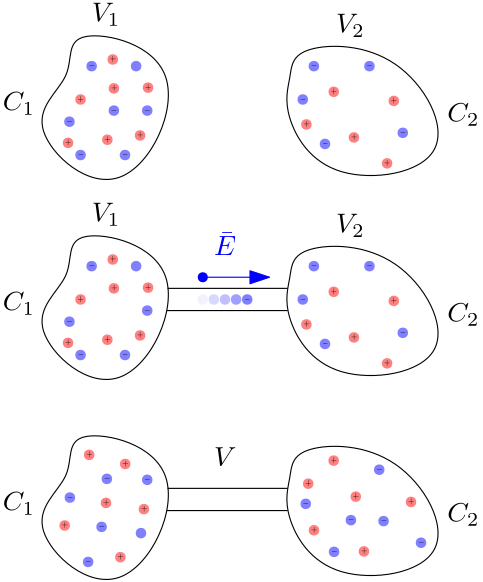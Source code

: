 <?xml version="1.0"?>
<!DOCTYPE ipe SYSTEM "ipe.dtd">
<ipe version="70218" creator="Ipe 7.2.28">
<info created="D:20241127192850" modified="D:20241224101748"/>
<ipestyle name="basic">
<symbol name="arrow/arc(spx)">
<path stroke="sym-stroke" fill="sym-stroke" pen="sym-pen">
0 0 m
-1 0.333 l
-1 -0.333 l
h
</path>
</symbol>
<symbol name="arrow/farc(spx)">
<path stroke="sym-stroke" fill="white" pen="sym-pen">
0 0 m
-1 0.333 l
-1 -0.333 l
h
</path>
</symbol>
<symbol name="arrow/ptarc(spx)">
<path stroke="sym-stroke" fill="sym-stroke" pen="sym-pen">
0 0 m
-1 0.333 l
-0.8 0 l
-1 -0.333 l
h
</path>
</symbol>
<symbol name="arrow/fptarc(spx)">
<path stroke="sym-stroke" fill="white" pen="sym-pen">
0 0 m
-1 0.333 l
-0.8 0 l
-1 -0.333 l
h
</path>
</symbol>
<symbol name="mark/circle(sx)" transformations="translations">
<path fill="sym-stroke">
0.6 0 0 0.6 0 0 e
0.4 0 0 0.4 0 0 e
</path>
</symbol>
<symbol name="mark/disk(sx)" transformations="translations">
<path fill="sym-stroke">
0.6 0 0 0.6 0 0 e
</path>
</symbol>
<symbol name="mark/fdisk(sfx)" transformations="translations">
<group>
<path fill="sym-fill">
0.5 0 0 0.5 0 0 e
</path>
<path fill="sym-stroke" fillrule="eofill">
0.6 0 0 0.6 0 0 e
0.4 0 0 0.4 0 0 e
</path>
</group>
</symbol>
<symbol name="mark/box(sx)" transformations="translations">
<path fill="sym-stroke" fillrule="eofill">
-0.6 -0.6 m
0.6 -0.6 l
0.6 0.6 l
-0.6 0.6 l
h
-0.4 -0.4 m
0.4 -0.4 l
0.4 0.4 l
-0.4 0.4 l
h
</path>
</symbol>
<symbol name="mark/square(sx)" transformations="translations">
<path fill="sym-stroke">
-0.6 -0.6 m
0.6 -0.6 l
0.6 0.6 l
-0.6 0.6 l
h
</path>
</symbol>
<symbol name="mark/fsquare(sfx)" transformations="translations">
<group>
<path fill="sym-fill">
-0.5 -0.5 m
0.5 -0.5 l
0.5 0.5 l
-0.5 0.5 l
h
</path>
<path fill="sym-stroke" fillrule="eofill">
-0.6 -0.6 m
0.6 -0.6 l
0.6 0.6 l
-0.6 0.6 l
h
-0.4 -0.4 m
0.4 -0.4 l
0.4 0.4 l
-0.4 0.4 l
h
</path>
</group>
</symbol>
<symbol name="mark/cross(sx)" transformations="translations">
<group>
<path fill="sym-stroke">
-0.43 -0.57 m
0.57 0.43 l
0.43 0.57 l
-0.57 -0.43 l
h
</path>
<path fill="sym-stroke">
-0.43 0.57 m
0.57 -0.43 l
0.43 -0.57 l
-0.57 0.43 l
h
</path>
</group>
</symbol>
<symbol name="arrow/fnormal(spx)">
<path stroke="sym-stroke" fill="white" pen="sym-pen">
0 0 m
-1 0.333 l
-1 -0.333 l
h
</path>
</symbol>
<symbol name="arrow/pointed(spx)">
<path stroke="sym-stroke" fill="sym-stroke" pen="sym-pen">
0 0 m
-1 0.333 l
-0.8 0 l
-1 -0.333 l
h
</path>
</symbol>
<symbol name="arrow/fpointed(spx)">
<path stroke="sym-stroke" fill="white" pen="sym-pen">
0 0 m
-1 0.333 l
-0.8 0 l
-1 -0.333 l
h
</path>
</symbol>
<symbol name="arrow/linear(spx)">
<path stroke="sym-stroke" pen="sym-pen">
-1 0.333 m
0 0 l
-1 -0.333 l
</path>
</symbol>
<symbol name="arrow/fdouble(spx)">
<path stroke="sym-stroke" fill="white" pen="sym-pen">
0 0 m
-1 0.333 l
-1 -0.333 l
h
-1 0 m
-2 0.333 l
-2 -0.333 l
h
</path>
</symbol>
<symbol name="arrow/double(spx)">
<path stroke="sym-stroke" fill="sym-stroke" pen="sym-pen">
0 0 m
-1 0.333 l
-1 -0.333 l
h
-1 0 m
-2 0.333 l
-2 -0.333 l
h
</path>
</symbol>
<symbol name="arrow/mid-normal(spx)">
<path stroke="sym-stroke" fill="sym-stroke" pen="sym-pen">
0.5 0 m
-0.5 0.333 l
-0.5 -0.333 l
h
</path>
</symbol>
<symbol name="arrow/mid-fnormal(spx)">
<path stroke="sym-stroke" fill="white" pen="sym-pen">
0.5 0 m
-0.5 0.333 l
-0.5 -0.333 l
h
</path>
</symbol>
<symbol name="arrow/mid-pointed(spx)">
<path stroke="sym-stroke" fill="sym-stroke" pen="sym-pen">
0.5 0 m
-0.5 0.333 l
-0.3 0 l
-0.5 -0.333 l
h
</path>
</symbol>
<symbol name="arrow/mid-fpointed(spx)">
<path stroke="sym-stroke" fill="white" pen="sym-pen">
0.5 0 m
-0.5 0.333 l
-0.3 0 l
-0.5 -0.333 l
h
</path>
</symbol>
<symbol name="arrow/mid-double(spx)">
<path stroke="sym-stroke" fill="sym-stroke" pen="sym-pen">
1 0 m
0 0.333 l
0 -0.333 l
h
0 0 m
-1 0.333 l
-1 -0.333 l
h
</path>
</symbol>
<symbol name="arrow/mid-fdouble(spx)">
<path stroke="sym-stroke" fill="white" pen="sym-pen">
1 0 m
0 0.333 l
0 -0.333 l
h
0 0 m
-1 0.333 l
-1 -0.333 l
h
</path>
</symbol>
<anglesize name="22.5 deg" value="22.5"/>
<anglesize name="30 deg" value="30"/>
<anglesize name="45 deg" value="45"/>
<anglesize name="60 deg" value="60"/>
<anglesize name="90 deg" value="90"/>
<arrowsize name="large" value="10"/>
<arrowsize name="small" value="5"/>
<arrowsize name="tiny" value="3"/>
<color name="blue" value="0 0 1"/>
<color name="brown" value="0.647 0.165 0.165"/>
<color name="darkblue" value="0 0 0.545"/>
<color name="darkcyan" value="0 0.545 0.545"/>
<color name="darkgray" value="0.663"/>
<color name="darkgreen" value="0 0.392 0"/>
<color name="darkmagenta" value="0.545 0 0.545"/>
<color name="darkorange" value="1 0.549 0"/>
<color name="darkred" value="0.545 0 0"/>
<color name="gold" value="1 0.843 0"/>
<color name="gray" value="0.745"/>
<color name="green" value="0 1 0"/>
<color name="lightblue" value="0.678 0.847 0.902"/>
<color name="lightcyan" value="0.878 1 1"/>
<color name="lightgray" value="0.827"/>
<color name="lightgreen" value="0.565 0.933 0.565"/>
<color name="lightyellow" value="1 1 0.878"/>
<color name="navy" value="0 0 0.502"/>
<color name="orange" value="1 0.647 0"/>
<color name="pink" value="1 0.753 0.796"/>
<color name="purple" value="0.627 0.125 0.941"/>
<color name="red" value="1 0 0"/>
<color name="seagreen" value="0.18 0.545 0.341"/>
<color name="turquoise" value="0.251 0.878 0.816"/>
<color name="violet" value="0.933 0.51 0.933"/>
<color name="yellow" value="1 1 0"/>
<dashstyle name="dash dot dotted" value="[4 2 1 2 1 2] 0"/>
<dashstyle name="dash dotted" value="[4 2 1 2] 0"/>
<dashstyle name="dashed" value="[4] 0"/>
<dashstyle name="dotted" value="[1 3] 0"/>
<gridsize name="10 pts (~3.5 mm)" value="10"/>
<gridsize name="14 pts (~5 mm)" value="14"/>
<gridsize name="16 pts (~6 mm)" value="16"/>
<gridsize name="20 pts (~7 mm)" value="20"/>
<gridsize name="28 pts (~10 mm)" value="28"/>
<gridsize name="32 pts (~12 mm)" value="32"/>
<gridsize name="4 pts" value="4"/>
<gridsize name="56 pts (~20 mm)" value="56"/>
<gridsize name="8 pts (~3 mm)" value="8"/>
<opacity name="10%" value="0.1"/>
<opacity name="30%" value="0.3"/>
<opacity name="50%" value="0.5"/>
<opacity name="75%" value="0.75"/>
<pen name="fat" value="1.2"/>
<pen name="heavier" value="0.8"/>
<pen name="ultrafat" value="2"/>
<symbolsize name="large" value="5"/>
<symbolsize name="small" value="2"/>
<symbolsize name="tiny" value="1.1"/>
<textsize name="Huge" value="\Huge"/>
<textsize name="LARGE" value="\LARGE"/>
<textsize name="Large" value="\Large"/>
<textsize name="footnote" value="\footnotesize"/>
<textsize name="huge" value="\huge"/>
<textsize name="large" value="\large"/>
<textsize name="script" value="\scriptsize"/>
<textsize name="small" value="\small"/>
<textsize name="tiny" value="\tiny"/>
<textstyle name="center" begin="\begin{center}" end="\end{center}"/>
<textstyle name="item" begin="\begin{itemize}\item{}" end="\end{itemize}"/>
<textstyle name="itemize" begin="\begin{itemize}" end="\end{itemize}"/>
<tiling name="falling" angle="-60" step="4" width="1"/>
<tiling name="rising" angle="30" step="4" width="1"/>
</ipestyle>
<page>
<layer name="alpha"/>
<view layers="alpha" active="alpha"/>
<path layer="alpha" stroke="0" opacity="10%" stroke-opacity="opaque">
184 736
160 720
200 684
228 744
176 756 u
</path>
<path matrix="1 0 0 1 -36 4" stroke="0" opacity="10%" stroke-opacity="opaque">
308 692
360 700
336 744
296 744
296 732
292 720 u
</path>
<text matrix="1 0 0 1 -36 -36" transformations="translations" pos="192 760" stroke="0" type="label" width="11.59" height="6.812" depth="1.49" valign="baseline" style="math">C_1</text>
<text matrix="1 0 0 1 124 -40" transformations="translations" pos="192 760" stroke="0" type="label" width="11.59" height="6.812" depth="1.49" valign="baseline" style="math">C_2</text>
<text matrix="1 0 0 1 84 -8" transformations="translations" pos="192 760" stroke="0" type="label" width="10.281" height="6.812" depth="1.49" valign="baseline" style="math">V_2</text>
<text matrix="1 0 0 1 -4 -4" transformations="translations" pos="192 760" stroke="0" type="label" width="10.281" height="6.812" depth="1.49" valign="baseline" style="math">V_1</text>
<path matrix="1 0 0 1 0 -72" stroke="0" opacity="10%" stroke-opacity="opaque">
184 736
160 720
200 684
228 744
176 756 u
</path>
<path matrix="1 0 0 1 -36 -68" stroke="0" opacity="10%" stroke-opacity="opaque">
308 692
360 700
336 744
296 744
296 732
292 720 u
</path>
<text matrix="1 0 0 1 -36 -108" transformations="translations" pos="192 760" stroke="0" type="label" width="11.59" height="6.812" depth="1.49" valign="baseline" style="math">C_1</text>
<text matrix="1 0 0 1 124 -112" transformations="translations" pos="192 760" stroke="0" type="label" width="11.59" height="6.812" depth="1.49" valign="baseline" style="math">C_2</text>
<text matrix="1 0 0 1 84 -80" transformations="translations" pos="192 760" stroke="0" type="label" width="10.281" height="6.812" depth="1.49" valign="baseline" style="math">V_2</text>
<text matrix="1 0 0 1 -4 -76" transformations="translations" pos="192 760" stroke="0" type="label" width="10.281" height="6.812" depth="1.49" valign="baseline" style="math">V_1</text>
<path matrix="1 0 0 1 0 -144" stroke="0" opacity="10%" stroke-opacity="opaque">
184 736
160 720
200 684
228 744
176 756 u
</path>
<path matrix="1 0 0 1 -36 -140" stroke="0" opacity="10%" stroke-opacity="opaque">
308 692
360 700
336 744
296 744
296 732
292 720 u
</path>
<text matrix="1 0 0 1 -36 -180" transformations="translations" pos="192 760" stroke="0" type="label" width="11.59" height="6.812" depth="1.49" valign="baseline" style="math">C_1</text>
<text matrix="1 0 0 1 124 -184" transformations="translations" pos="192 760" stroke="0" type="label" width="11.59" height="6.812" depth="1.49" valign="baseline" style="math">C_2</text>
<text matrix="1 0 0 1 40 -164" transformations="translations" pos="192 760" stroke="0" type="label" width="8.025" height="6.808" depth="0" valign="baseline" style="math">V</text>
<path matrix="1.08628 0 -0.526249 1.08628 323.559 -56.2532" stroke="0">
216 652 m
256 652 l
</path>
<path matrix="1.08073 0 0 1.08073 -18.1077 -53.2785" stroke="0">
216 660 m
256 660 l
</path>
<path matrix="1.08628 0 -0.526249 1.08628 323.559 -128.253" stroke="0">
216 652 m
256 652 l
</path>
<path matrix="1.08073 0 0 1.08073 -18.1077 -125.279" stroke="0">
216 660 m
256 660 l
</path>
<use matrix="1 0 0 1 0 8" name="mark/disk(sx)" pos="228 656" size="normal" stroke="0 0 1"/>
<path matrix="1 0 0 1 0 8" stroke="0 0 1" arrow="normal/normal">
228 656 m
252 656 l
</path>
<text matrix="1 0 0 1 40 -88" transformations="translations" pos="192 760" stroke="0 0 1" type="label" width="7.929" height="8.175" depth="0" valign="baseline" style="math">\bar E</text>
<path fill="0.502 0.502 1">
1.89035 0 0 1.89035 188 740 e
</path>
<text matrix="0.471732 0 0 0.471732 99.3628 391" pos="188 740" stroke="black" type="label" width="5.396" height="3.321" depth="0.83" halign="center" valign="center" size="tiny" style="math">-</text>
<path matrix="1 0 0 1 16 0" fill="0.502 0.502 1">
1.89035 0 0 1.89035 188 740 e
</path>
<text matrix="0.471732 0 0 0.471732 115.363 391" pos="188 740" stroke="black" type="label" width="5.396" height="3.321" depth="0.83" halign="center" valign="center" size="tiny" style="math">-</text>
<path matrix="1 0 0 1 -8 -20" fill="0.502 0.502 1">
1.89035 0 0 1.89035 188 740 e
</path>
<text matrix="0.471732 0 0 0.471732 91.3628 371" pos="188 740" stroke="black" type="label" width="5.396" height="3.321" depth="0.83" halign="center" valign="center" size="tiny" style="math">-</text>
<path matrix="1 0 0 1 12 -32" fill="0.502 0.502 1">
1.89035 0 0 1.89035 188 740 e
</path>
<text matrix="0.471732 0 0 0.471732 111.363 359" pos="188 740" stroke="black" type="label" width="5.396" height="3.321" depth="0.83" halign="center" valign="center" size="tiny" style="math">-</text>
<path matrix="1 0 0 1 80 0" fill="0.502 0.502 1">
1.89035 0 0 1.89035 188 740 e
</path>
<text matrix="0.471732 0 0 0.471732 179.363 391" pos="188 740" stroke="black" type="label" width="5.396" height="3.321" depth="0.83" halign="center" valign="center" size="tiny" style="math">-</text>
<path matrix="1 0 0 1 76 -12" fill="0.502 0.502 1">
1.89035 0 0 1.89035 188 740 e
</path>
<text matrix="0.471732 0 0 0.471732 175.363 379" pos="188 740" stroke="black" type="label" width="5.396" height="3.321" depth="0.83" halign="center" valign="center" size="tiny" style="math">-</text>
<path matrix="1 0 0 1 84 -28" fill="0.502 0.502 1">
1.89035 0 0 1.89035 188 740 e
</path>
<text matrix="0.471732 0 0 0.471732 183.363 363" pos="188 740" stroke="black" type="label" width="5.396" height="3.321" depth="0.83" halign="center" valign="center" size="tiny" style="math">-</text>
<path matrix="1 0 0 1 112 -24" fill="0.502 0.502 1">
1.89035 0 0 1.89035 188 740 e
</path>
<text matrix="0.471732 0 0 0.471732 211.363 367" pos="188 740" stroke="black" type="label" width="5.396" height="3.321" depth="0.83" halign="center" valign="center" size="tiny" style="math">-</text>
<path matrix="1 0 0 1 100 0" fill="0.502 0.502 1">
1.89035 0 0 1.89035 188 740 e
</path>
<text matrix="0.471732 0 0 0.471732 199.363 391" pos="188 740" stroke="black" type="label" width="5.396" height="3.321" depth="0.83" halign="center" valign="center" size="tiny" style="math">-</text>
<path matrix="1 0 0 1 20 -16" fill="0.502 0.502 1">
1.89035 0 0 1.89035 188 740 e
</path>
<text matrix="0.471732 0 0 0.471732 119.363 375" pos="188 740" stroke="black" type="label" width="5.396" height="3.321" depth="0.83" halign="center" valign="center" size="tiny" style="math">-</text>
<path matrix="1 0 0 1 8 -16" fill="0.502 0.502 1">
1.89035 0 0 1.89035 188 740 e
</path>
<text matrix="0.471732 0 0 0.471732 107.363 375" pos="188 740" stroke="black" type="label" width="5.396" height="3.321" depth="0.83" halign="center" valign="center" size="tiny" style="math">-</text>
<path matrix="1 0 0 1 -4 -32" fill="0.502 0.502 1">
1.89035 0 0 1.89035 188 740 e
</path>
<text matrix="0.471732 0 0 0.471732 95.363 359" pos="188 740" stroke="black" type="label" width="5.396" height="3.321" depth="0.83" halign="center" valign="center" size="tiny" style="math">-</text>
<path matrix="1 0 0 1 -4 -12" fill="1 0.502 0.502">
1.89035 0 0 1.89035 188 740 e
</path>
<text matrix="0.471732 0 0 0.471732 95.363 379" pos="188 740" stroke="black" type="label" width="5.12" height="3.321" depth="0.83" halign="center" valign="center" size="tiny" style="math">+</text>
<path matrix="1 0 0 1 8 -8" fill="1 0.502 0.502">
1.89035 0 0 1.89035 188 740 e
</path>
<text matrix="0.471732 0 0 0.471732 107.363 383" pos="188 740" stroke="black" type="label" width="5.12" height="3.321" depth="0.83" halign="center" valign="center" size="tiny" style="math">+</text>
<path matrix="1 0 0 1 7.58668 2.40565" fill="1 0.502 0.502">
1.89035 0 0 1.89035 188 740 e
</path>
<text matrix="0.471732 0 0 0.471732 106.95 393.406" pos="188 740" stroke="black" type="label" width="5.12" height="3.321" depth="0.83" halign="center" valign="center" size="tiny" style="math">+</text>
<path matrix="1 0 0 1 20.2918 -7.73792" fill="1 0.502 0.502">
1.89035 0 0 1.89035 188 740 e
</path>
<text matrix="0.471732 0 0 0.471732 119.655 383.262" pos="188 740" stroke="black" type="label" width="5.12" height="3.321" depth="0.83" halign="center" valign="center" size="tiny" style="math">+</text>
<path matrix="1 0 0 1 17.4229 -24.9513" fill="1 0.502 0.502">
1.89035 0 0 1.89035 188 740 e
</path>
<text matrix="0.471732 0 0 0.471732 116.786 366.049" pos="188 740" stroke="black" type="label" width="5.12" height="3.321" depth="0.83" halign="center" valign="center" size="tiny" style="math">+</text>
<path matrix="1 0 0 1 5.63994 -26.4882" fill="1 0.502 0.502">
1.89035 0 0 1.89035 188 740 e
</path>
<text matrix="0.471732 0 0 0.471732 105.003 364.512" pos="188 740" stroke="black" type="label" width="5.12" height="3.321" depth="0.83" halign="center" valign="center" size="tiny" style="math">+</text>
<path matrix="1 0 0 1 -8.49959 -27.6152" fill="1 0.502 0.502">
1.89035 0 0 1.89035 188 740 e
</path>
<text matrix="0.471732 0 0 0.471732 90.8634 363.385" pos="188 740" stroke="black" type="label" width="5.12" height="3.321" depth="0.83" halign="center" valign="center" size="tiny" style="math">+</text>
<path matrix="1 0 0 1 87.156 -9.2297" fill="1 0.502 0.502">
1.89035 0 0 1.89035 188 740 e
</path>
<text matrix="0.471732 0 0 0.471732 186.519 381.77" pos="188 740" stroke="black" type="label" width="5.12" height="3.321" depth="0.83" halign="center" valign="center" size="tiny" style="math">+</text>
<path matrix="1 0 0 1 94.4191 -25.658" fill="1 0.502 0.502">
1.89035 0 0 1.89035 188 740 e
</path>
<text matrix="0.471732 0 0 0.471732 193.782 365.342" pos="188 740" stroke="black" type="label" width="5.12" height="3.321" depth="0.83" halign="center" valign="center" size="tiny" style="math">+</text>
<path matrix="1 0 0 1 108.772 -12.5154" fill="1 0.502 0.502">
1.89035 0 0 1.89035 188 740 e
</path>
<text matrix="0.471732 0 0 0.471732 208.135 378.485" pos="188 740" stroke="black" type="label" width="5.12" height="3.321" depth="0.83" halign="center" valign="center" size="tiny" style="math">+</text>
<path matrix="1 0 0 1 106.351 -34.9962" fill="1 0.502 0.502">
1.89035 0 0 1.89035 188 740 e
</path>
<text matrix="0.471732 0 0 0.471732 205.714 356.004" pos="188 740" stroke="black" type="label" width="5.12" height="3.321" depth="0.83" halign="center" valign="center" size="tiny" style="math">+</text>
<path matrix="1 0 0 1 77.2991 -20.9889" fill="1 0.502 0.502">
1.89035 0 0 1.89035 188 740 e
</path>
<text matrix="0.471732 0 0 0.471732 176.662 370.011" pos="188 740" stroke="black" type="label" width="5.12" height="3.321" depth="0.83" halign="center" valign="center" size="tiny" style="math">+</text>
<path matrix="1 0 0 1 0 -72" fill="0.502 0.502 1">
1.89035 0 0 1.89035 188 740 e
</path>
<text matrix="0.471732 0 0 0.471732 99.3628 319" pos="188 740" stroke="black" type="label" width="5.396" height="3.321" depth="0.83" halign="center" valign="center" size="tiny" style="math">-</text>
<path matrix="1 0 0 1 16 -72" fill="0.502 0.502 1">
1.89035 0 0 1.89035 188 740 e
</path>
<text matrix="0.471732 0 0 0.471732 115.363 319" pos="188 740" stroke="black" type="label" width="5.396" height="3.321" depth="0.83" halign="center" valign="center" size="tiny" style="math">-</text>
<path matrix="1 0 0 1 -8 -92" fill="0.502 0.502 1">
1.89035 0 0 1.89035 188 740 e
</path>
<text matrix="0.471732 0 0 0.471732 91.3628 299" pos="188 740" stroke="black" type="label" width="5.396" height="3.321" depth="0.83" halign="center" valign="center" size="tiny" style="math">-</text>
<path matrix="1 0 0 1 12 -104" fill="0.502 0.502 1">
1.89035 0 0 1.89035 188 740 e
</path>
<text matrix="0.471732 0 0 0.471732 111.363 287" pos="188 740" stroke="black" type="label" width="5.396" height="3.321" depth="0.83" halign="center" valign="center" size="tiny" style="math">-</text>
<path matrix="1 0 0 1 80 -72" fill="0.502 0.502 1">
1.89035 0 0 1.89035 188 740 e
</path>
<text matrix="0.471732 0 0 0.471732 179.363 319" pos="188 740" stroke="black" type="label" width="5.396" height="3.321" depth="0.83" halign="center" valign="center" size="tiny" style="math">-</text>
<path matrix="1 0 0 1 76 -84" fill="0.502 0.502 1">
1.89035 0 0 1.89035 188 740 e
</path>
<text matrix="0.471732 0 0 0.471732 175.363 307" pos="188 740" stroke="black" type="label" width="5.396" height="3.321" depth="0.83" halign="center" valign="center" size="tiny" style="math">-</text>
<path matrix="1 0 0 1 84 -100" fill="0.502 0.502 1">
1.89035 0 0 1.89035 188 740 e
</path>
<text matrix="0.471732 0 0 0.471732 183.363 291" pos="188 740" stroke="black" type="label" width="5.396" height="3.321" depth="0.83" halign="center" valign="center" size="tiny" style="math">-</text>
<path matrix="1 0 0 1 112 -96" fill="0.502 0.502 1">
1.89035 0 0 1.89035 188 740 e
</path>
<text matrix="0.471732 0 0 0.471732 211.363 295" pos="188 740" stroke="black" type="label" width="5.396" height="3.321" depth="0.83" halign="center" valign="center" size="tiny" style="math">-</text>
<path matrix="1 0 0 1 100 -72" fill="0.502 0.502 1">
1.89035 0 0 1.89035 188 740 e
</path>
<text matrix="0.471732 0 0 0.471732 199.363 319" pos="188 740" stroke="black" type="label" width="5.396" height="3.321" depth="0.83" halign="center" valign="center" size="tiny" style="math">-</text>
<path matrix="1 0 0 1 20 -88" fill="0.502 0.502 1">
1.89035 0 0 1.89035 188 740 e
</path>
<text matrix="0.471732 0 0 0.471732 119.363 303" pos="188 740" stroke="black" type="label" width="5.396" height="3.321" depth="0.83" halign="center" valign="center" size="tiny" style="math">-</text>
<path matrix="1 0 0 1 -4 -104" fill="0.502 0.502 1">
1.89035 0 0 1.89035 188 740 e
</path>
<text matrix="0.471732 0 0 0.471732 95.363 287" pos="188 740" stroke="black" type="label" width="5.396" height="3.321" depth="0.83" halign="center" valign="center" size="tiny" style="math">-</text>
<path matrix="1 0 0 1 -4 -84" fill="1 0.502 0.502">
1.89035 0 0 1.89035 188 740 e
</path>
<text matrix="0.471732 0 0 0.471732 95.363 307" pos="188 740" stroke="black" type="label" width="5.12" height="3.321" depth="0.83" halign="center" valign="center" size="tiny" style="math">+</text>
<path matrix="1 0 0 1 8 -80" fill="1 0.502 0.502">
1.89035 0 0 1.89035 188 740 e
</path>
<text matrix="0.471732 0 0 0.471732 107.363 311" pos="188 740" stroke="black" type="label" width="5.12" height="3.321" depth="0.83" halign="center" valign="center" size="tiny" style="math">+</text>
<path matrix="1 0 0 1 7.58668 -69.5944" fill="1 0.502 0.502">
1.89035 0 0 1.89035 188 740 e
</path>
<text matrix="0.471732 0 0 0.471732 106.95 321.406" pos="188 740" stroke="black" type="label" width="5.12" height="3.321" depth="0.83" halign="center" valign="center" size="tiny" style="math">+</text>
<path matrix="1 0 0 1 20.2918 -79.7379" fill="1 0.502 0.502">
1.89035 0 0 1.89035 188 740 e
</path>
<text matrix="0.471732 0 0 0.471732 119.655 311.262" pos="188 740" stroke="black" type="label" width="5.12" height="3.321" depth="0.83" halign="center" valign="center" size="tiny" style="math">+</text>
<path matrix="1 0 0 1 17.4229 -96.9513" fill="1 0.502 0.502">
1.89035 0 0 1.89035 188 740 e
</path>
<text matrix="0.471732 0 0 0.471732 116.786 294.049" pos="188 740" stroke="black" type="label" width="5.12" height="3.321" depth="0.83" halign="center" valign="center" size="tiny" style="math">+</text>
<path matrix="1 0 0 1 5.63994 -98.4882" fill="1 0.502 0.502">
1.89035 0 0 1.89035 188 740 e
</path>
<text matrix="0.471732 0 0 0.471732 105.003 292.512" pos="188 740" stroke="black" type="label" width="5.12" height="3.321" depth="0.83" halign="center" valign="center" size="tiny" style="math">+</text>
<path matrix="1 0 0 1 -8.49959 -99.6152" fill="1 0.502 0.502">
1.89035 0 0 1.89035 188 740 e
</path>
<text matrix="0.471732 0 0 0.471732 90.8634 291.385" pos="188 740" stroke="black" type="label" width="5.12" height="3.321" depth="0.83" halign="center" valign="center" size="tiny" style="math">+</text>
<path matrix="1 0 0 1 87.156 -81.2297" fill="1 0.502 0.502">
1.89035 0 0 1.89035 188 740 e
</path>
<text matrix="0.471732 0 0 0.471732 186.519 309.77" pos="188 740" stroke="black" type="label" width="5.12" height="3.321" depth="0.83" halign="center" valign="center" size="tiny" style="math">+</text>
<path matrix="1 0 0 1 94.4191 -97.658" fill="1 0.502 0.502">
1.89035 0 0 1.89035 188 740 e
</path>
<text matrix="0.471732 0 0 0.471732 193.782 293.342" pos="188 740" stroke="black" type="label" width="5.12" height="3.321" depth="0.83" halign="center" valign="center" size="tiny" style="math">+</text>
<path matrix="1 0 0 1 108.772 -84.5154" fill="1 0.502 0.502">
1.89035 0 0 1.89035 188 740 e
</path>
<text matrix="0.471732 0 0 0.471732 208.135 306.485" pos="188 740" stroke="black" type="label" width="5.12" height="3.321" depth="0.83" halign="center" valign="center" size="tiny" style="math">+</text>
<path matrix="1 0 0 1 106.351 -106.996" fill="1 0.502 0.502">
1.89035 0 0 1.89035 188 740 e
</path>
<text matrix="0.471732 0 0 0.471732 205.714 284.004" pos="188 740" stroke="black" type="label" width="5.12" height="3.321" depth="0.83" halign="center" valign="center" size="tiny" style="math">+</text>
<path matrix="1 0 0 1 77.2991 -92.9889" fill="1 0.502 0.502">
1.89035 0 0 1.89035 188 740 e
</path>
<text matrix="0.471732 0 0 0.471732 176.662 298.011" pos="188 740" stroke="black" type="label" width="5.12" height="3.321" depth="0.83" halign="center" valign="center" size="tiny" style="math">+</text>
<path matrix="1 0 0 1 -0.900615 -139.934" fill="1 0.502 0.502">
1.89035 0 0 1.89035 188 740 e
</path>
<text matrix="0.471732 0 0 0.471732 98.4623 251.066" pos="188 740" stroke="black" type="label" width="5.12" height="3.321" depth="0.83" halign="center" valign="center" size="tiny" style="math">+</text>
<path matrix="1 0 0 1 12.0691 -143.22" fill="1 0.502 0.502">
1.89035 0 0 1.89035 188 740 e
</path>
<text matrix="0.471732 0 0 0.471732 111.432 247.78" pos="188 740" stroke="black" type="label" width="5.12" height="3.321" depth="0.83" halign="center" valign="center" size="tiny" style="math">+</text>
<path matrix="1 0 0 1 18.8133 -159.475" fill="1 0.502 0.502">
1.89035 0 0 1.89035 188 740 e
</path>
<text matrix="0.471732 0 0 0.471732 118.176 231.525" pos="188 740" stroke="black" type="label" width="5.12" height="3.321" depth="0.83" halign="center" valign="center" size="tiny" style="math">+</text>
<path matrix="1 0 0 1 10.3398 -176.768" fill="1 0.502 0.502">
1.89035 0 0 1.89035 188 740 e
</path>
<text matrix="0.471732 0 0 0.471732 109.703 214.232" pos="188 740" stroke="black" type="label" width="5.12" height="3.321" depth="0.83" halign="center" valign="center" size="tiny" style="math">+</text>
<path matrix="1 0 0 1 -9.72001 -165.355" fill="1 0.502 0.502">
1.89035 0 0 1.89035 188 740 e
</path>
<text matrix="0.471732 0 0 0.471732 89.6429 225.645" pos="188 740" stroke="black" type="label" width="5.12" height="3.321" depth="0.83" halign="center" valign="center" size="tiny" style="math">+</text>
<path matrix="1 0 0 1 5.15191 -157.227" fill="1 0.502 0.502">
1.89035 0 0 1.89035 188 740 e
</path>
<text matrix="0.471732 0 0 0.471732 104.515 233.773" pos="188 740" stroke="black" type="label" width="5.12" height="3.321" depth="0.83" halign="center" valign="center" size="tiny" style="math">+</text>
<path matrix="1 0 0 1 87.1204 -142.01" fill="1 0.502 0.502">
1.89035 0 0 1.89035 188 740 e
</path>
<text matrix="0.471732 0 0 0.471732 186.483 248.99" pos="188 740" stroke="black" type="label" width="5.12" height="3.321" depth="0.83" halign="center" valign="center" size="tiny" style="math">+</text>
<path matrix="1 0 0 1 77.9551 -150.31" fill="1 0.502 0.502">
1.89035 0 0 1.89035 188 740 e
</path>
<text matrix="0.471732 0 0 0.471732 177.318 240.69" pos="188 740" stroke="black" type="label" width="5.12" height="3.321" depth="0.83" halign="center" valign="center" size="tiny" style="math">+</text>
<path matrix="1 0 0 1 80.0303 -167.084" fill="1 0.502 0.502">
1.89035 0 0 1.89035 188 740 e
</path>
<text matrix="0.471732 0 0 0.471732 179.393 223.916" pos="188 740" stroke="black" type="label" width="5.12" height="3.321" depth="0.83" halign="center" valign="center" size="tiny" style="math">+</text>
<path matrix="1 0 0 1 95.0752 -154.979" fill="1 0.502 0.502">
1.89035 0 0 1.89035 188 740 e
</path>
<text matrix="0.471732 0 0 0.471732 194.438 236.021" pos="188 740" stroke="black" type="label" width="5.12" height="3.321" depth="0.83" halign="center" valign="center" size="tiny" style="math">+</text>
<path matrix="1 0 0 1 114.962 -156.882" fill="1 0.502 0.502">
1.89035 0 0 1.89035 188 740 e
</path>
<text matrix="0.471732 0 0 0.471732 214.325 234.118" pos="188 740" stroke="black" type="label" width="5.12" height="3.321" depth="0.83" halign="center" valign="center" size="tiny" style="math">+</text>
<path matrix="1 0 0 1 98.0149 -174.693" fill="1 0.502 0.502">
1.89035 0 0 1.89035 188 740 e
</path>
<text matrix="0.471732 0 0 0.471732 197.378 216.307" pos="188 740" stroke="black" type="label" width="5.12" height="3.321" depth="0.83" halign="center" valign="center" size="tiny" style="math">+</text>
<path matrix="1 0 0 1 118.571 -171.57" fill="0.502 0.502 1">
1.89035 0 0 1.89035 188 740 e
</path>
<text matrix="0.471732 0 0 0.471732 217.934 219.43" pos="188 740" stroke="black" type="label" width="5.396" height="3.321" depth="0.83" halign="center" valign="center" size="tiny" style="math">-</text>
<path matrix="1 0 0 1 105.083 -163.788" fill="0.502 0.502 1">
1.89035 0 0 1.89035 188 740 e
</path>
<text matrix="0.471732 0 0 0.471732 204.446 227.212" pos="188 740" stroke="black" type="label" width="5.396" height="3.321" depth="0.83" halign="center" valign="center" size="tiny" style="math">-</text>
<path matrix="1 0 0 1 103.526 -145.284" fill="0.502 0.502 1">
1.89035 0 0 1.89035 188 740 e
</path>
<text matrix="0.471732 0 0 0.471732 202.889 245.716" pos="188 740" stroke="black" type="label" width="5.396" height="3.321" depth="0.83" halign="center" valign="center" size="tiny" style="math">-</text>
<path matrix="1 0 0 1 87.2709 -174.855" fill="0.502 0.502 1">
1.89035 0 0 1.89035 188 740 e
</path>
<text matrix="0.471732 0 0 0.471732 186.634 216.145" pos="188 740" stroke="black" type="label" width="5.396" height="3.321" depth="0.83" halign="center" valign="center" size="tiny" style="math">-</text>
<path matrix="1 0 0 1 93.3234 -163.442" fill="0.502 0.502 1">
1.89035 0 0 1.89035 188 740 e
</path>
<text matrix="0.471732 0 0 0.471732 192.686 227.558" pos="188 740" stroke="black" type="label" width="5.396" height="3.321" depth="0.83" halign="center" valign="center" size="tiny" style="math">-</text>
<path matrix="1 0 0 1 77.068 -157.562" fill="0.502 0.502 1">
1.89035 0 0 1.89035 188 740 e
</path>
<text matrix="0.471732 0 0 0.471732 176.431 233.438" pos="188 740" stroke="black" type="label" width="5.396" height="3.321" depth="0.83" halign="center" valign="center" size="tiny" style="math">-</text>
<path matrix="1 0 0 1 17.7533 -168.111" fill="0.502 0.502 1">
1.89035 0 0 1.89035 188 740 e
</path>
<text matrix="0.471732 0 0 0.471732 117.116 222.889" pos="188 740" stroke="black" type="label" width="5.396" height="3.321" depth="0.83" halign="center" valign="center" size="tiny" style="math">-</text>
<path matrix="1 0 0 1 3.57308 -165.863" fill="0.502 0.502 1">
1.89035 0 0 1.89035 188 740 e
</path>
<text matrix="0.471732 0 0 0.471732 102.936 225.137" pos="188 740" stroke="black" type="label" width="5.396" height="3.321" depth="0.83" halign="center" valign="center" size="tiny" style="math">-</text>
<path matrix="1 0 0 1 -1.26894 -178.487" fill="0.502 0.502 1">
1.89035 0 0 1.89035 188 740 e
</path>
<text matrix="0.471732 0 0 0.471732 98.0941 212.513" pos="188 740" stroke="black" type="label" width="5.396" height="3.321" depth="0.83" halign="center" valign="center" size="tiny" style="math">-</text>
<path matrix="1 0 0 1 -7.84025 -155.314" fill="0.502 0.502 1">
1.89035 0 0 1.89035 188 740 e
</path>
<text matrix="0.471732 0 0 0.471732 91.5227 235.686" pos="188 740" stroke="black" type="label" width="5.396" height="3.321" depth="0.83" halign="center" valign="center" size="tiny" style="math">-</text>
<path matrix="1 0 0 1 5.47531 -148.57" fill="0.502 0.502 1">
1.89035 0 0 1.89035 188 740 e
</path>
<text matrix="0.471732 0 0 0.471732 104.838 242.43" pos="188 740" stroke="black" type="label" width="5.396" height="3.321" depth="0.83" halign="center" valign="center" size="tiny" style="math">-</text>
<path matrix="1 0 0 1 20.0014 -148.916" fill="0.502 0.502 1">
1.89035 0 0 1.89035 188 740 e
</path>
<text matrix="0.471732 0 0 0.471732 119.364 242.084" pos="188 740" stroke="black" type="label" width="5.396" height="3.321" depth="0.83" halign="center" valign="center" size="tiny" style="math">-</text>
<path matrix="1 0 0 1 56 -84" fill="0.502 0.502 1">
1.89035 0 0 1.89035 188 740 e
</path>
<text matrix="0.471732 0 0 0.471732 155.363 307" pos="188 740" stroke="black" type="label" width="5.396" height="3.321" depth="0.83" halign="center" valign="center" size="tiny" style="math">-</text>
<path matrix="1 0 0 1 52 -84" fill="0.502 0.502 1" opacity="75%" stroke-opacity="opaque">
1.89035 0 0 1.89035 188 740 e
</path>
<path matrix="1 0 0 1 48 -84" fill="0.502 0.502 1" opacity="50%" stroke-opacity="opaque">
1.89035 0 0 1.89035 188 740 e
</path>
<path matrix="1 0 0 1 44 -84" fill="0.502 0.502 1" opacity="30%" stroke-opacity="opaque">
1.89035 0 0 1.89035 188 740 e
</path>
<path matrix="1 0 0 1 40 -84" fill="0.502 0.502 1" opacity="10%" stroke-opacity="opaque">
1.89035 0 0 1.89035 188 740 e
</path>
</page>
</ipe>
